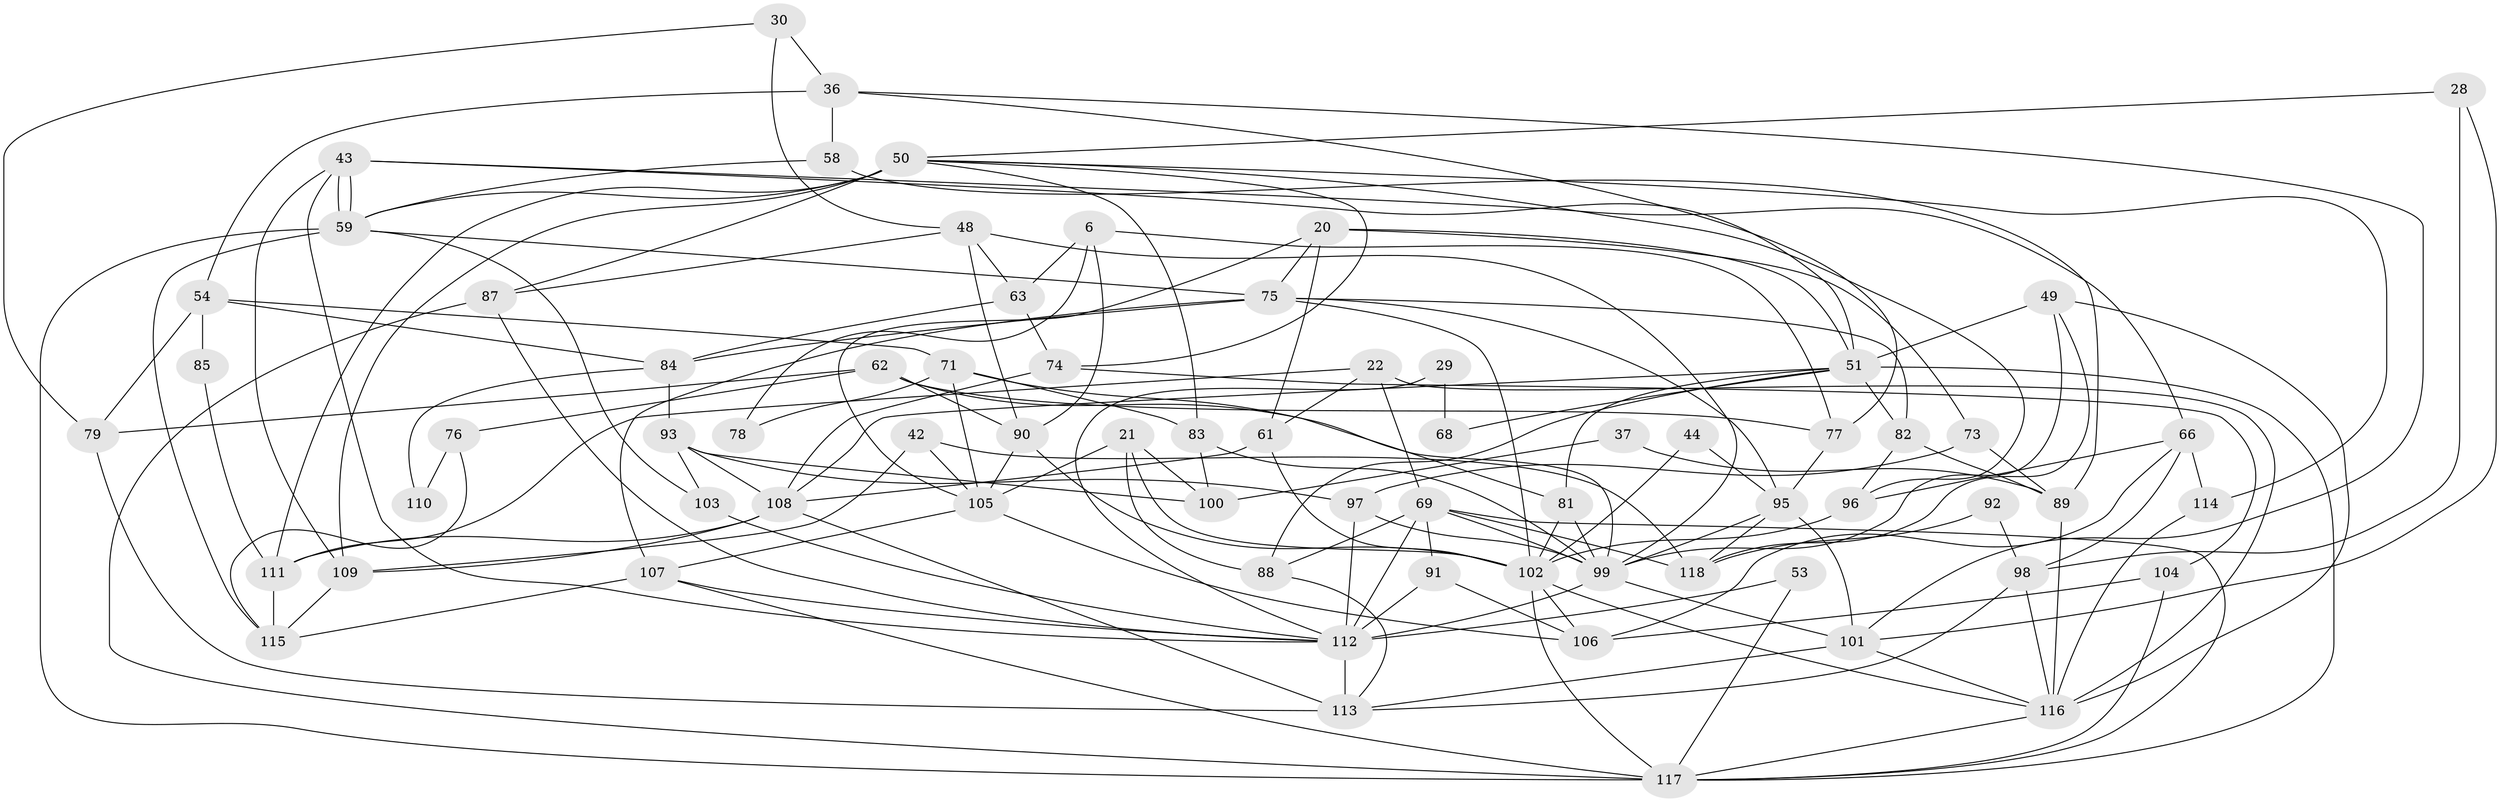// original degree distribution, {4: 0.2711864406779661, 3: 0.288135593220339, 5: 0.1440677966101695, 2: 0.1271186440677966, 6: 0.1271186440677966, 7: 0.025423728813559324, 8: 0.01694915254237288}
// Generated by graph-tools (version 1.1) at 2025/52/03/04/25 21:52:45]
// undirected, 70 vertices, 166 edges
graph export_dot {
graph [start="1"]
  node [color=gray90,style=filled];
  6;
  20 [super="+10"];
  21;
  22;
  28;
  29;
  30;
  36;
  37;
  42;
  43;
  44;
  48;
  49 [super="+8"];
  50 [super="+7+39"];
  51 [super="+46"];
  53 [super="+11"];
  54;
  58 [super="+45"];
  59;
  61;
  62 [super="+14+57"];
  63;
  66 [super="+33"];
  68;
  69 [super="+60+56"];
  71;
  73;
  74;
  75 [super="+18"];
  76;
  77;
  78;
  79;
  81;
  82;
  83;
  84 [super="+34"];
  85;
  87 [super="+23+26"];
  88 [super="+32"];
  89;
  90 [super="+1"];
  91;
  92;
  93 [super="+24"];
  95 [super="+40"];
  96;
  97 [super="+31"];
  98;
  99 [super="+72"];
  100;
  101 [super="+70"];
  102 [super="+86"];
  103;
  104;
  105 [super="+3+4"];
  106;
  107 [super="+55"];
  108 [super="+41+64"];
  109 [super="+65"];
  110;
  111;
  112 [super="+80+94"];
  113 [super="+35"];
  114 [super="+2"];
  115;
  116 [super="+27+25+17"];
  117 [super="+13+67"];
  118;
  6 -- 63;
  6 -- 77;
  6 -- 78;
  6 -- 90;
  20 -- 61;
  20 -- 105;
  20 -- 51;
  20 -- 73;
  20 -- 75;
  21 -- 102;
  21 -- 88 [weight=2];
  21 -- 100;
  21 -- 105 [weight=2];
  22 -- 69;
  22 -- 61;
  22 -- 111;
  22 -- 116;
  28 -- 98;
  28 -- 101;
  28 -- 50;
  29 -- 68;
  29 -- 112;
  30 -- 48;
  30 -- 79;
  30 -- 36;
  36 -- 54;
  36 -- 77;
  36 -- 101;
  36 -- 58;
  37 -- 100;
  37 -- 89;
  42 -- 109;
  42 -- 105;
  42 -- 118;
  43 -- 59;
  43 -- 59;
  43 -- 51;
  43 -- 66;
  43 -- 109 [weight=2];
  43 -- 112;
  44 -- 95;
  44 -- 102;
  48 -- 63;
  48 -- 87;
  48 -- 90;
  48 -- 99;
  49 -- 118;
  49 -- 51;
  49 -- 99;
  49 -- 116;
  50 -- 87 [weight=2];
  50 -- 83;
  50 -- 109 [weight=2];
  50 -- 111;
  50 -- 96;
  50 -- 74;
  50 -- 114;
  50 -- 59;
  51 -- 68 [weight=2];
  51 -- 81;
  51 -- 82;
  51 -- 88;
  51 -- 108;
  51 -- 117;
  53 -- 117;
  53 -- 112 [weight=3];
  54 -- 71;
  54 -- 79;
  54 -- 85;
  54 -- 84;
  58 -- 59;
  58 -- 89;
  59 -- 115;
  59 -- 103;
  59 -- 117;
  59 -- 75;
  61 -- 108;
  61 -- 102;
  62 -- 77;
  62 -- 90;
  62 -- 79 [weight=2];
  62 -- 99;
  62 -- 76;
  63 -- 74;
  63 -- 84;
  66 -- 98;
  66 -- 96;
  66 -- 114;
  66 -- 106;
  69 -- 88;
  69 -- 112;
  69 -- 118;
  69 -- 99 [weight=3];
  69 -- 117 [weight=2];
  69 -- 91;
  71 -- 81;
  71 -- 105;
  71 -- 78;
  71 -- 83;
  73 -- 89;
  73 -- 97;
  74 -- 108;
  74 -- 104;
  75 -- 107;
  75 -- 82;
  75 -- 102;
  75 -- 95 [weight=2];
  75 -- 84;
  76 -- 115;
  76 -- 110;
  77 -- 95;
  79 -- 113 [weight=2];
  81 -- 99;
  81 -- 102;
  82 -- 96;
  82 -- 89;
  83 -- 99;
  83 -- 100;
  84 -- 93;
  84 -- 110;
  85 -- 111;
  87 -- 112;
  87 -- 117;
  88 -- 113;
  89 -- 116;
  90 -- 102;
  90 -- 105;
  91 -- 106;
  91 -- 112;
  92 -- 98;
  92 -- 118;
  93 -- 100;
  93 -- 108;
  93 -- 103;
  93 -- 97;
  95 -- 101 [weight=2];
  95 -- 118;
  95 -- 99;
  96 -- 102;
  97 -- 99;
  97 -- 112;
  98 -- 113;
  98 -- 116;
  99 -- 101;
  99 -- 112 [weight=2];
  101 -- 113;
  101 -- 116;
  102 -- 106 [weight=2];
  102 -- 117 [weight=3];
  102 -- 116;
  103 -- 112;
  104 -- 106;
  104 -- 117;
  105 -- 106;
  105 -- 107;
  107 -- 112;
  107 -- 115;
  107 -- 117;
  108 -- 111;
  108 -- 113;
  108 -- 109;
  109 -- 115;
  111 -- 115;
  112 -- 113;
  114 -- 116;
  116 -- 117;
}
